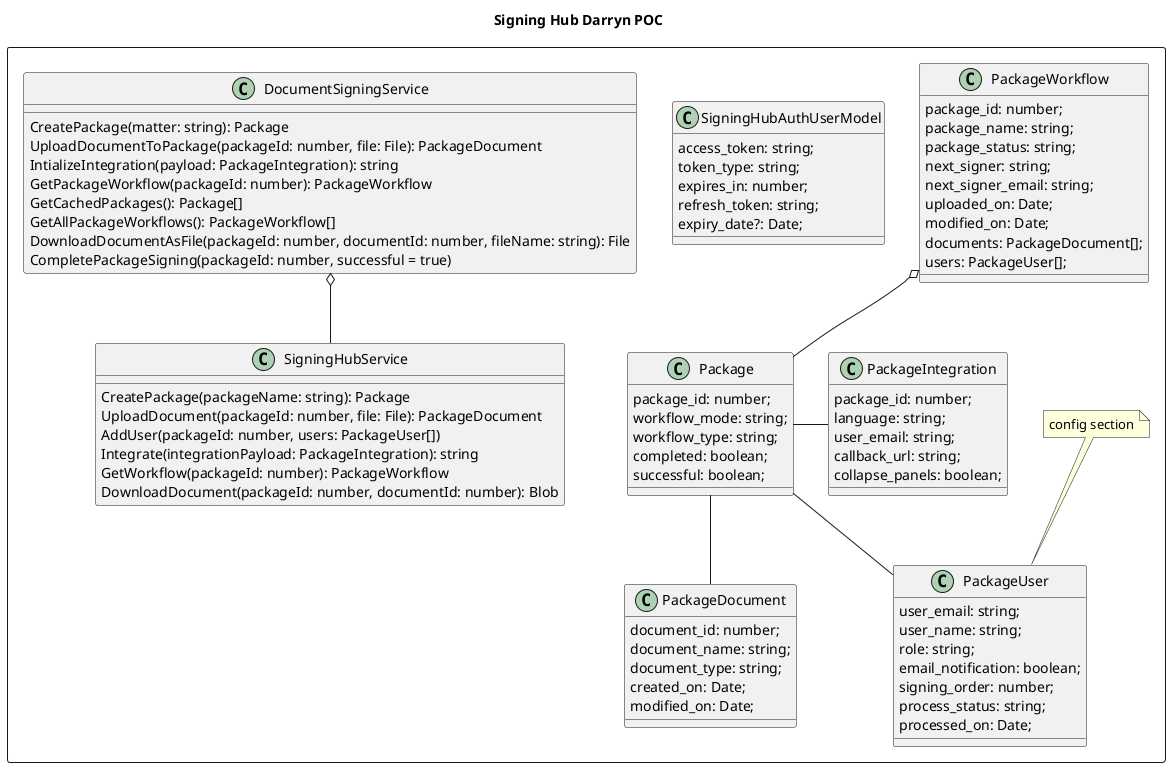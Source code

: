 @startuml "Signing Hub Darryn POC"

    Title "Signing Hub Darryn POC"

    rectangle {

        class PackageDocument {
            document_id: number;
            document_name: string;
            document_type: string;
            created_on: Date;
            modified_on: Date;
        }

        class PackageIntegration {
            package_id: number;
            language: string;
            user_email: string;
            callback_url: string;
            collapse_panels: boolean;
        }

        class PackageUser {
            user_email: string;
            user_name: string;
            role: string;
            email_notification: boolean;
            signing_order: number;
            process_status: string;
            processed_on: Date;
        }

note top of PackageUser
    config section
end note

        class PackageWorkflow {
            package_id: number;
            package_name: string;
            package_status: string;
            next_signer: string;
            next_signer_email: string;
            uploaded_on: Date;
            modified_on: Date;
            documents: PackageDocument[];
            users: PackageUser[];
        }

        class Package {
            package_id: number;
            workflow_mode: string;
            workflow_type: string;
            completed: boolean;
            successful: boolean;
        }

        class SigningHubAuthUserModel {
            access_token: string;
            token_type: string;
            expires_in: number;
            refresh_token: string;
            expiry_date?: Date;
        }

        class DocumentSigningService {

            CreatePackage(matter: string): Package
            UploadDocumentToPackage(packageId: number, file: File): PackageDocument
            IntializeIntegration(payload: PackageIntegration): string
            GetPackageWorkflow(packageId: number): PackageWorkflow
            GetCachedPackages(): Package[]
            GetAllPackageWorkflows(): PackageWorkflow[]
            DownloadDocumentAsFile(packageId: number, documentId: number, fileName: string): File
            CompletePackageSigning(packageId: number, successful = true)
        }

        class SigningHubService {

            CreatePackage(packageName: string): Package
            UploadDocument(packageId: number, file: File): PackageDocument
            AddUser(packageId: number, users: PackageUser[])
            Integrate(integrationPayload: PackageIntegration): string
            GetWorkflow(packageId: number): PackageWorkflow
            DownloadDocument(packageId: number, documentId: number): Blob
        }

        DocumentSigningService o-- SigningHubService
        PackageWorkflow o-- Package
        Package -- PackageUser
        Package -- PackageDocument
        Package - PackageIntegration
    }



@enduml
